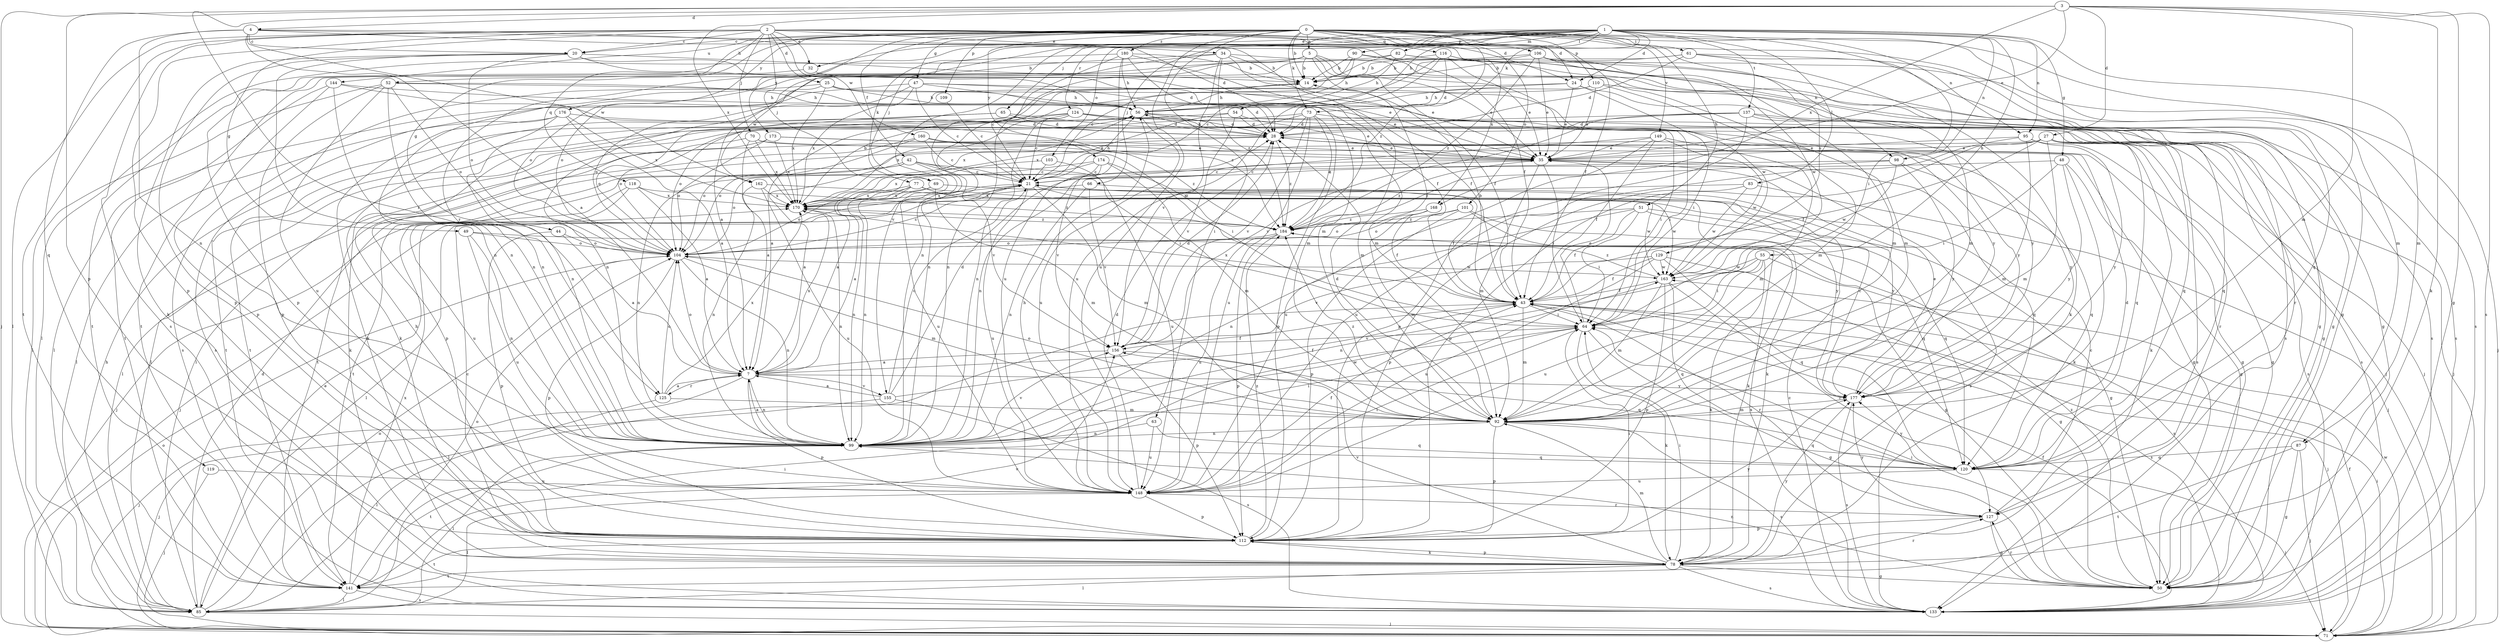 strict digraph  {
0;
1;
2;
3;
4;
5;
7;
14;
20;
21;
24;
25;
27;
28;
32;
34;
35;
42;
43;
44;
47;
48;
49;
50;
51;
52;
54;
55;
56;
61;
63;
64;
65;
66;
69;
70;
71;
73;
77;
78;
82;
83;
85;
87;
90;
92;
95;
98;
99;
101;
103;
104;
106;
109;
110;
112;
116;
118;
119;
120;
124;
125;
127;
129;
133;
137;
141;
144;
148;
149;
155;
156;
160;
162;
163;
168;
170;
173;
174;
176;
177;
180;
184;
0 -> 5  [label=a];
0 -> 14  [label=b];
0 -> 20  [label=c];
0 -> 24  [label=d];
0 -> 42  [label=f];
0 -> 43  [label=f];
0 -> 44  [label=g];
0 -> 47  [label=g];
0 -> 51  [label=h];
0 -> 52  [label=h];
0 -> 61  [label=i];
0 -> 63  [label=i];
0 -> 73  [label=k];
0 -> 87  [label=m];
0 -> 95  [label=n];
0 -> 101  [label=o];
0 -> 106  [label=p];
0 -> 109  [label=p];
0 -> 110  [label=p];
0 -> 116  [label=q];
0 -> 129  [label=s];
0 -> 133  [label=s];
0 -> 144  [label=u];
0 -> 148  [label=u];
0 -> 149  [label=v];
0 -> 173  [label=y];
0 -> 174  [label=y];
0 -> 176  [label=y];
0 -> 180  [label=z];
0 -> 184  [label=z];
1 -> 24  [label=d];
1 -> 32  [label=e];
1 -> 48  [label=g];
1 -> 54  [label=h];
1 -> 55  [label=h];
1 -> 64  [label=i];
1 -> 65  [label=j];
1 -> 66  [label=j];
1 -> 69  [label=j];
1 -> 73  [label=k];
1 -> 77  [label=k];
1 -> 82  [label=l];
1 -> 83  [label=l];
1 -> 87  [label=m];
1 -> 90  [label=m];
1 -> 95  [label=n];
1 -> 98  [label=n];
1 -> 103  [label=o];
1 -> 124  [label=r];
1 -> 125  [label=r];
1 -> 137  [label=t];
1 -> 155  [label=v];
2 -> 20  [label=c];
2 -> 24  [label=d];
2 -> 25  [label=d];
2 -> 32  [label=e];
2 -> 34  [label=e];
2 -> 49  [label=g];
2 -> 50  [label=g];
2 -> 69  [label=j];
2 -> 70  [label=j];
2 -> 85  [label=l];
2 -> 98  [label=n];
2 -> 112  [label=p];
2 -> 118  [label=q];
2 -> 133  [label=s];
2 -> 141  [label=t];
2 -> 160  [label=w];
2 -> 168  [label=x];
3 -> 27  [label=d];
3 -> 35  [label=e];
3 -> 50  [label=g];
3 -> 71  [label=j];
3 -> 78  [label=k];
3 -> 92  [label=m];
3 -> 112  [label=p];
3 -> 125  [label=r];
3 -> 133  [label=s];
3 -> 168  [label=x];
3 -> 170  [label=x];
3 -> 4  [label=d];
4 -> 7  [label=a];
4 -> 20  [label=c];
4 -> 28  [label=d];
4 -> 43  [label=f];
4 -> 92  [label=m];
4 -> 99  [label=n];
4 -> 119  [label=q];
4 -> 162  [label=w];
5 -> 14  [label=b];
5 -> 35  [label=e];
5 -> 43  [label=f];
5 -> 85  [label=l];
5 -> 92  [label=m];
5 -> 99  [label=n];
5 -> 162  [label=w];
5 -> 163  [label=w];
7 -> 43  [label=f];
7 -> 71  [label=j];
7 -> 99  [label=n];
7 -> 104  [label=o];
7 -> 112  [label=p];
7 -> 125  [label=r];
7 -> 155  [label=v];
7 -> 170  [label=x];
7 -> 177  [label=y];
14 -> 56  [label=h];
14 -> 85  [label=l];
20 -> 14  [label=b];
20 -> 43  [label=f];
20 -> 78  [label=k];
20 -> 92  [label=m];
20 -> 99  [label=n];
20 -> 104  [label=o];
20 -> 112  [label=p];
21 -> 56  [label=h];
21 -> 71  [label=j];
21 -> 85  [label=l];
21 -> 92  [label=m];
21 -> 148  [label=u];
21 -> 163  [label=w];
21 -> 170  [label=x];
24 -> 35  [label=e];
24 -> 56  [label=h];
24 -> 64  [label=i];
24 -> 99  [label=n];
24 -> 127  [label=r];
25 -> 28  [label=d];
25 -> 56  [label=h];
25 -> 104  [label=o];
25 -> 133  [label=s];
25 -> 170  [label=x];
25 -> 177  [label=y];
27 -> 35  [label=e];
27 -> 43  [label=f];
27 -> 78  [label=k];
27 -> 92  [label=m];
27 -> 104  [label=o];
27 -> 112  [label=p];
27 -> 120  [label=q];
27 -> 127  [label=r];
27 -> 133  [label=s];
28 -> 35  [label=e];
28 -> 50  [label=g];
28 -> 56  [label=h];
28 -> 85  [label=l];
28 -> 177  [label=y];
28 -> 184  [label=z];
32 -> 35  [label=e];
32 -> 141  [label=t];
34 -> 14  [label=b];
34 -> 35  [label=e];
34 -> 50  [label=g];
34 -> 99  [label=n];
34 -> 104  [label=o];
34 -> 156  [label=v];
34 -> 184  [label=z];
35 -> 21  [label=c];
35 -> 64  [label=i];
35 -> 92  [label=m];
35 -> 120  [label=q];
35 -> 133  [label=s];
35 -> 184  [label=z];
42 -> 7  [label=a];
42 -> 21  [label=c];
42 -> 64  [label=i];
42 -> 99  [label=n];
42 -> 141  [label=t];
42 -> 148  [label=u];
42 -> 156  [label=v];
43 -> 14  [label=b];
43 -> 64  [label=i];
43 -> 71  [label=j];
43 -> 85  [label=l];
43 -> 92  [label=m];
43 -> 127  [label=r];
43 -> 133  [label=s];
43 -> 170  [label=x];
44 -> 7  [label=a];
44 -> 104  [label=o];
44 -> 112  [label=p];
47 -> 21  [label=c];
47 -> 56  [label=h];
47 -> 92  [label=m];
47 -> 99  [label=n];
47 -> 133  [label=s];
47 -> 170  [label=x];
47 -> 177  [label=y];
48 -> 21  [label=c];
48 -> 50  [label=g];
48 -> 64  [label=i];
48 -> 78  [label=k];
48 -> 177  [label=y];
49 -> 50  [label=g];
49 -> 99  [label=n];
49 -> 104  [label=o];
49 -> 148  [label=u];
50 -> 64  [label=i];
50 -> 99  [label=n];
50 -> 127  [label=r];
50 -> 184  [label=z];
51 -> 43  [label=f];
51 -> 50  [label=g];
51 -> 64  [label=i];
51 -> 99  [label=n];
51 -> 120  [label=q];
51 -> 184  [label=z];
52 -> 35  [label=e];
52 -> 56  [label=h];
52 -> 85  [label=l];
52 -> 99  [label=n];
52 -> 104  [label=o];
52 -> 112  [label=p];
52 -> 148  [label=u];
54 -> 28  [label=d];
54 -> 35  [label=e];
54 -> 141  [label=t];
54 -> 156  [label=v];
54 -> 170  [label=x];
55 -> 64  [label=i];
55 -> 78  [label=k];
55 -> 99  [label=n];
55 -> 133  [label=s];
55 -> 148  [label=u];
55 -> 163  [label=w];
56 -> 28  [label=d];
56 -> 78  [label=k];
56 -> 133  [label=s];
56 -> 148  [label=u];
56 -> 170  [label=x];
56 -> 177  [label=y];
61 -> 14  [label=b];
61 -> 28  [label=d];
61 -> 78  [label=k];
61 -> 104  [label=o];
61 -> 120  [label=q];
61 -> 133  [label=s];
63 -> 99  [label=n];
63 -> 120  [label=q];
63 -> 148  [label=u];
64 -> 35  [label=e];
64 -> 50  [label=g];
64 -> 78  [label=k];
64 -> 156  [label=v];
65 -> 28  [label=d];
65 -> 64  [label=i];
65 -> 104  [label=o];
65 -> 141  [label=t];
66 -> 43  [label=f];
66 -> 99  [label=n];
66 -> 156  [label=v];
66 -> 170  [label=x];
69 -> 92  [label=m];
69 -> 99  [label=n];
69 -> 170  [label=x];
69 -> 177  [label=y];
70 -> 7  [label=a];
70 -> 35  [label=e];
70 -> 64  [label=i];
70 -> 78  [label=k];
70 -> 170  [label=x];
71 -> 43  [label=f];
71 -> 64  [label=i];
71 -> 104  [label=o];
71 -> 163  [label=w];
73 -> 28  [label=d];
73 -> 71  [label=j];
73 -> 85  [label=l];
73 -> 104  [label=o];
73 -> 112  [label=p];
73 -> 148  [label=u];
73 -> 156  [label=v];
73 -> 184  [label=z];
77 -> 7  [label=a];
77 -> 78  [label=k];
77 -> 99  [label=n];
77 -> 104  [label=o];
77 -> 163  [label=w];
77 -> 170  [label=x];
78 -> 21  [label=c];
78 -> 50  [label=g];
78 -> 64  [label=i];
78 -> 85  [label=l];
78 -> 92  [label=m];
78 -> 112  [label=p];
78 -> 127  [label=r];
78 -> 133  [label=s];
78 -> 141  [label=t];
78 -> 156  [label=v];
78 -> 177  [label=y];
82 -> 14  [label=b];
82 -> 56  [label=h];
82 -> 92  [label=m];
82 -> 133  [label=s];
82 -> 141  [label=t];
83 -> 71  [label=j];
83 -> 112  [label=p];
83 -> 163  [label=w];
83 -> 170  [label=x];
85 -> 28  [label=d];
85 -> 35  [label=e];
85 -> 56  [label=h];
85 -> 64  [label=i];
85 -> 71  [label=j];
85 -> 104  [label=o];
87 -> 50  [label=g];
87 -> 71  [label=j];
87 -> 120  [label=q];
87 -> 141  [label=t];
90 -> 14  [label=b];
90 -> 21  [label=c];
90 -> 50  [label=g];
90 -> 56  [label=h];
90 -> 92  [label=m];
92 -> 28  [label=d];
92 -> 99  [label=n];
92 -> 104  [label=o];
92 -> 112  [label=p];
92 -> 120  [label=q];
92 -> 133  [label=s];
92 -> 184  [label=z];
95 -> 35  [label=e];
95 -> 50  [label=g];
95 -> 92  [label=m];
95 -> 148  [label=u];
95 -> 177  [label=y];
98 -> 21  [label=c];
98 -> 120  [label=q];
98 -> 163  [label=w];
98 -> 177  [label=y];
98 -> 184  [label=z];
99 -> 7  [label=a];
99 -> 64  [label=i];
99 -> 85  [label=l];
99 -> 120  [label=q];
99 -> 141  [label=t];
99 -> 156  [label=v];
99 -> 163  [label=w];
101 -> 78  [label=k];
101 -> 104  [label=o];
101 -> 112  [label=p];
101 -> 120  [label=q];
101 -> 184  [label=z];
103 -> 21  [label=c];
103 -> 148  [label=u];
103 -> 170  [label=x];
104 -> 21  [label=c];
104 -> 92  [label=m];
104 -> 99  [label=n];
104 -> 112  [label=p];
104 -> 163  [label=w];
106 -> 7  [label=a];
106 -> 14  [label=b];
106 -> 35  [label=e];
106 -> 71  [label=j];
106 -> 92  [label=m];
106 -> 163  [label=w];
106 -> 184  [label=z];
109 -> 21  [label=c];
110 -> 35  [label=e];
110 -> 50  [label=g];
110 -> 56  [label=h];
110 -> 92  [label=m];
110 -> 99  [label=n];
112 -> 56  [label=h];
112 -> 64  [label=i];
112 -> 78  [label=k];
112 -> 141  [label=t];
112 -> 177  [label=y];
112 -> 184  [label=z];
116 -> 14  [label=b];
116 -> 21  [label=c];
116 -> 28  [label=d];
116 -> 35  [label=e];
116 -> 50  [label=g];
116 -> 133  [label=s];
116 -> 148  [label=u];
118 -> 7  [label=a];
118 -> 71  [label=j];
118 -> 148  [label=u];
118 -> 170  [label=x];
118 -> 184  [label=z];
119 -> 71  [label=j];
119 -> 148  [label=u];
120 -> 28  [label=d];
120 -> 71  [label=j];
120 -> 148  [label=u];
120 -> 177  [label=y];
124 -> 7  [label=a];
124 -> 21  [label=c];
124 -> 28  [label=d];
124 -> 64  [label=i];
124 -> 71  [label=j];
124 -> 99  [label=n];
124 -> 104  [label=o];
124 -> 120  [label=q];
124 -> 170  [label=x];
125 -> 7  [label=a];
125 -> 85  [label=l];
125 -> 92  [label=m];
125 -> 104  [label=o];
125 -> 170  [label=x];
127 -> 21  [label=c];
127 -> 50  [label=g];
127 -> 112  [label=p];
127 -> 177  [label=y];
129 -> 43  [label=f];
129 -> 50  [label=g];
129 -> 120  [label=q];
129 -> 148  [label=u];
129 -> 156  [label=v];
129 -> 163  [label=w];
133 -> 21  [label=c];
133 -> 43  [label=f];
133 -> 170  [label=x];
137 -> 28  [label=d];
137 -> 71  [label=j];
137 -> 85  [label=l];
137 -> 112  [label=p];
137 -> 120  [label=q];
137 -> 133  [label=s];
137 -> 156  [label=v];
141 -> 85  [label=l];
141 -> 104  [label=o];
141 -> 133  [label=s];
141 -> 156  [label=v];
141 -> 170  [label=x];
144 -> 56  [label=h];
144 -> 99  [label=n];
144 -> 112  [label=p];
144 -> 141  [label=t];
144 -> 184  [label=z];
148 -> 28  [label=d];
148 -> 43  [label=f];
148 -> 56  [label=h];
148 -> 64  [label=i];
148 -> 85  [label=l];
148 -> 112  [label=p];
148 -> 127  [label=r];
149 -> 35  [label=e];
149 -> 43  [label=f];
149 -> 92  [label=m];
149 -> 99  [label=n];
149 -> 148  [label=u];
149 -> 163  [label=w];
155 -> 7  [label=a];
155 -> 21  [label=c];
155 -> 28  [label=d];
155 -> 43  [label=f];
155 -> 71  [label=j];
155 -> 133  [label=s];
156 -> 7  [label=a];
156 -> 28  [label=d];
156 -> 112  [label=p];
156 -> 120  [label=q];
160 -> 21  [label=c];
160 -> 35  [label=e];
160 -> 104  [label=o];
160 -> 141  [label=t];
160 -> 184  [label=z];
162 -> 99  [label=n];
162 -> 148  [label=u];
162 -> 170  [label=x];
162 -> 177  [label=y];
163 -> 43  [label=f];
163 -> 92  [label=m];
163 -> 112  [label=p];
163 -> 120  [label=q];
163 -> 127  [label=r];
163 -> 184  [label=z];
168 -> 43  [label=f];
168 -> 92  [label=m];
168 -> 104  [label=o];
168 -> 184  [label=z];
170 -> 14  [label=b];
170 -> 99  [label=n];
170 -> 184  [label=z];
173 -> 35  [label=e];
173 -> 50  [label=g];
173 -> 104  [label=o];
173 -> 112  [label=p];
173 -> 170  [label=x];
174 -> 7  [label=a];
174 -> 21  [label=c];
174 -> 92  [label=m];
174 -> 104  [label=o];
174 -> 156  [label=v];
174 -> 184  [label=z];
176 -> 7  [label=a];
176 -> 28  [label=d];
176 -> 78  [label=k];
176 -> 85  [label=l];
176 -> 99  [label=n];
176 -> 170  [label=x];
177 -> 21  [label=c];
177 -> 35  [label=e];
177 -> 92  [label=m];
177 -> 133  [label=s];
180 -> 14  [label=b];
180 -> 21  [label=c];
180 -> 28  [label=d];
180 -> 43  [label=f];
180 -> 56  [label=h];
180 -> 112  [label=p];
180 -> 148  [label=u];
184 -> 104  [label=o];
184 -> 112  [label=p];
184 -> 148  [label=u];
}
